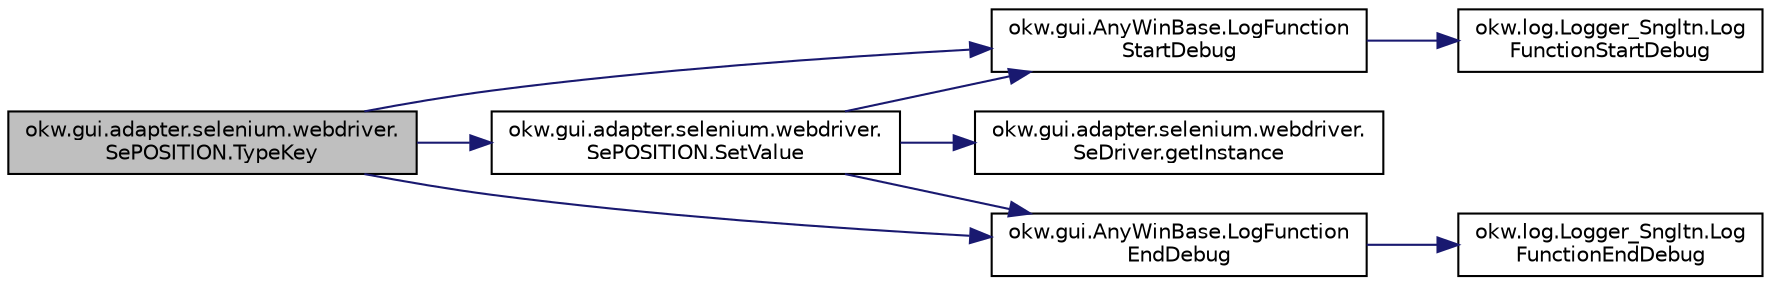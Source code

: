 digraph "okw.gui.adapter.selenium.webdriver.SePOSITION.TypeKey"
{
 // INTERACTIVE_SVG=YES
 // LATEX_PDF_SIZE
  edge [fontname="Helvetica",fontsize="10",labelfontname="Helvetica",labelfontsize="10"];
  node [fontname="Helvetica",fontsize="10",shape=record];
  rankdir="LR";
  Node46 [label="okw.gui.adapter.selenium.webdriver.\lSePOSITION.TypeKey",height=0.2,width=0.4,color="black", fillcolor="grey75", style="filled", fontcolor="black",tooltip="Setzt den Wert der URL im aktiven Browser/BrowserChild und navigiert zur gegebenen Seite."];
  Node46 -> Node47 [color="midnightblue",fontsize="10",style="solid",fontname="Helvetica"];
  Node47 [label="okw.gui.AnyWinBase.LogFunction\lStartDebug",height=0.2,width=0.4,color="black", fillcolor="white", style="filled",URL="$classokw_1_1gui_1_1_any_win_base.html#abaab572bdbed7b471f659d5dd8c76853",tooltip="Methode ruft die Methode Logger.Instance.LogFunctionStartDebug(fps_FunctionName), und erweitert den g..."];
  Node47 -> Node48 [color="midnightblue",fontsize="10",style="solid",fontname="Helvetica"];
  Node48 [label="okw.log.Logger_Sngltn.Log\lFunctionStartDebug",height=0.2,width=0.4,color="black", fillcolor="white", style="filled",URL="$classokw_1_1log_1_1_logger___sngltn.html#a2d4c3d22d2a52b92873ee2f3853d9c42",tooltip="LogFunctionStartDebug:"];
  Node46 -> Node49 [color="midnightblue",fontsize="10",style="solid",fontname="Helvetica"];
  Node49 [label="okw.gui.adapter.selenium.webdriver.\lSePOSITION.SetValue",height=0.2,width=0.4,color="black", fillcolor="white", style="filled",URL="$classokw_1_1gui_1_1adapter_1_1selenium_1_1webdriver_1_1_se_p_o_s_i_t_i_o_n.html#a950d14a51708f5c5474f8fde21ad1879",tooltip="Setzt den Wert der URL im aktiven Browser und navigiert zur gegebene Seite."];
  Node49 -> Node47 [color="midnightblue",fontsize="10",style="solid",fontname="Helvetica"];
  Node49 -> Node50 [color="midnightblue",fontsize="10",style="solid",fontname="Helvetica"];
  Node50 [label="okw.gui.adapter.selenium.webdriver.\lSeDriver.getInstance",height=0.2,width=0.4,color="black", fillcolor="white", style="filled",URL="$classokw_1_1gui_1_1adapter_1_1selenium_1_1webdriver_1_1_se_driver.html#aee9e3f8a67f4ad1f8100a33ba71c926e",tooltip="Gibt die Instance für die einzige Instanz dieser Klasse zurück."];
  Node49 -> Node51 [color="midnightblue",fontsize="10",style="solid",fontname="Helvetica"];
  Node51 [label="okw.gui.AnyWinBase.LogFunction\lEndDebug",height=0.2,width=0.4,color="black", fillcolor="white", style="filled",URL="$classokw_1_1gui_1_1_any_win_base.html#a51cf50ace21902b3a5359316f53a7f3e",tooltip="Methode ruft die Methode Logger.Instance.LogFunctionEndDebug() auf."];
  Node51 -> Node52 [color="midnightblue",fontsize="10",style="solid",fontname="Helvetica"];
  Node52 [label="okw.log.Logger_Sngltn.Log\lFunctionEndDebug",height=0.2,width=0.4,color="black", fillcolor="white", style="filled",URL="$classokw_1_1log_1_1_logger___sngltn.html#a91b192a4e0381f6d02b791693d0fab84",tooltip="LogFunctionEndDebug:"];
  Node46 -> Node51 [color="midnightblue",fontsize="10",style="solid",fontname="Helvetica"];
}
